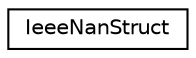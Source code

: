 digraph "Graphical Class Hierarchy"
{
  edge [fontname="Helvetica",fontsize="10",labelfontname="Helvetica",labelfontsize="10"];
  node [fontname="Helvetica",fontsize="10",shape=record];
  rankdir="LR";
  Node1 [label="IeeeNanStruct",height=0.2,width=0.4,color="black", fillcolor="white", style="filled",URL="$structIeeeNanStruct.html",tooltip="IEEE double NaN struct. "];
}
